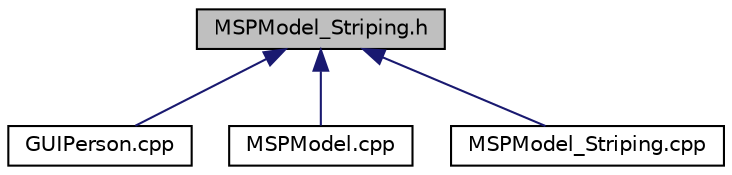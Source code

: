 digraph "MSPModel_Striping.h"
{
  edge [fontname="Helvetica",fontsize="10",labelfontname="Helvetica",labelfontsize="10"];
  node [fontname="Helvetica",fontsize="10",shape=record];
  Node67 [label="MSPModel_Striping.h",height=0.2,width=0.4,color="black", fillcolor="grey75", style="filled", fontcolor="black"];
  Node67 -> Node68 [dir="back",color="midnightblue",fontsize="10",style="solid",fontname="Helvetica"];
  Node68 [label="GUIPerson.cpp",height=0.2,width=0.4,color="black", fillcolor="white", style="filled",URL="$d3/d7e/_g_u_i_person_8cpp.html"];
  Node67 -> Node69 [dir="back",color="midnightblue",fontsize="10",style="solid",fontname="Helvetica"];
  Node69 [label="MSPModel.cpp",height=0.2,width=0.4,color="black", fillcolor="white", style="filled",URL="$d8/d6c/_m_s_p_model_8cpp.html"];
  Node67 -> Node70 [dir="back",color="midnightblue",fontsize="10",style="solid",fontname="Helvetica"];
  Node70 [label="MSPModel_Striping.cpp",height=0.2,width=0.4,color="black", fillcolor="white", style="filled",URL="$d8/dc5/_m_s_p_model___striping_8cpp.html"];
}
